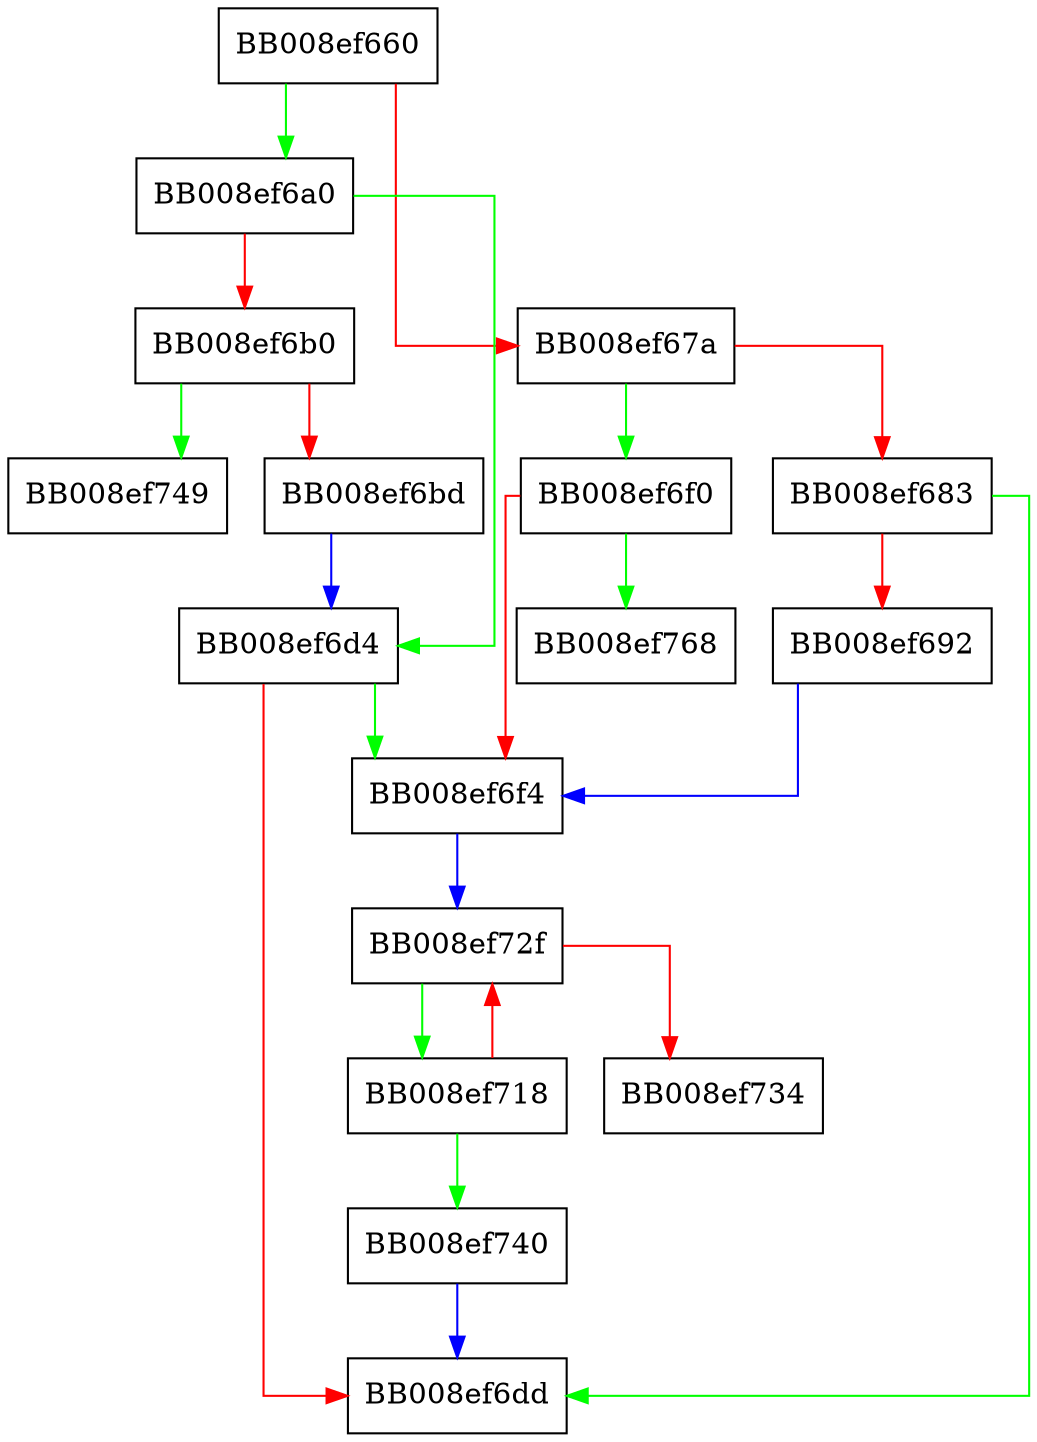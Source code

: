 digraph remove_slotinfo {
  node [shape="box"];
  graph [splines=ortho];
  BB008ef660 -> BB008ef6a0 [color="green"];
  BB008ef660 -> BB008ef67a [color="red"];
  BB008ef67a -> BB008ef6f0 [color="green"];
  BB008ef67a -> BB008ef683 [color="red"];
  BB008ef683 -> BB008ef6dd [color="green"];
  BB008ef683 -> BB008ef692 [color="red"];
  BB008ef692 -> BB008ef6f4 [color="blue"];
  BB008ef6a0 -> BB008ef6d4 [color="green"];
  BB008ef6a0 -> BB008ef6b0 [color="red"];
  BB008ef6b0 -> BB008ef749 [color="green"];
  BB008ef6b0 -> BB008ef6bd [color="red"];
  BB008ef6bd -> BB008ef6d4 [color="blue"];
  BB008ef6d4 -> BB008ef6f4 [color="green"];
  BB008ef6d4 -> BB008ef6dd [color="red"];
  BB008ef6f0 -> BB008ef768 [color="green"];
  BB008ef6f0 -> BB008ef6f4 [color="red"];
  BB008ef6f4 -> BB008ef72f [color="blue"];
  BB008ef718 -> BB008ef740 [color="green"];
  BB008ef718 -> BB008ef72f [color="red"];
  BB008ef72f -> BB008ef718 [color="green"];
  BB008ef72f -> BB008ef734 [color="red"];
  BB008ef740 -> BB008ef6dd [color="blue"];
}